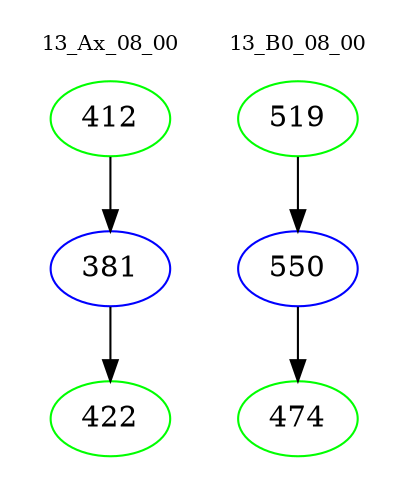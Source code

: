 digraph{
subgraph cluster_0 {
color = white
label = "13_Ax_08_00";
fontsize=10;
T0_412 [label="412", color="green"]
T0_412 -> T0_381 [color="black"]
T0_381 [label="381", color="blue"]
T0_381 -> T0_422 [color="black"]
T0_422 [label="422", color="green"]
}
subgraph cluster_1 {
color = white
label = "13_B0_08_00";
fontsize=10;
T1_519 [label="519", color="green"]
T1_519 -> T1_550 [color="black"]
T1_550 [label="550", color="blue"]
T1_550 -> T1_474 [color="black"]
T1_474 [label="474", color="green"]
}
}
